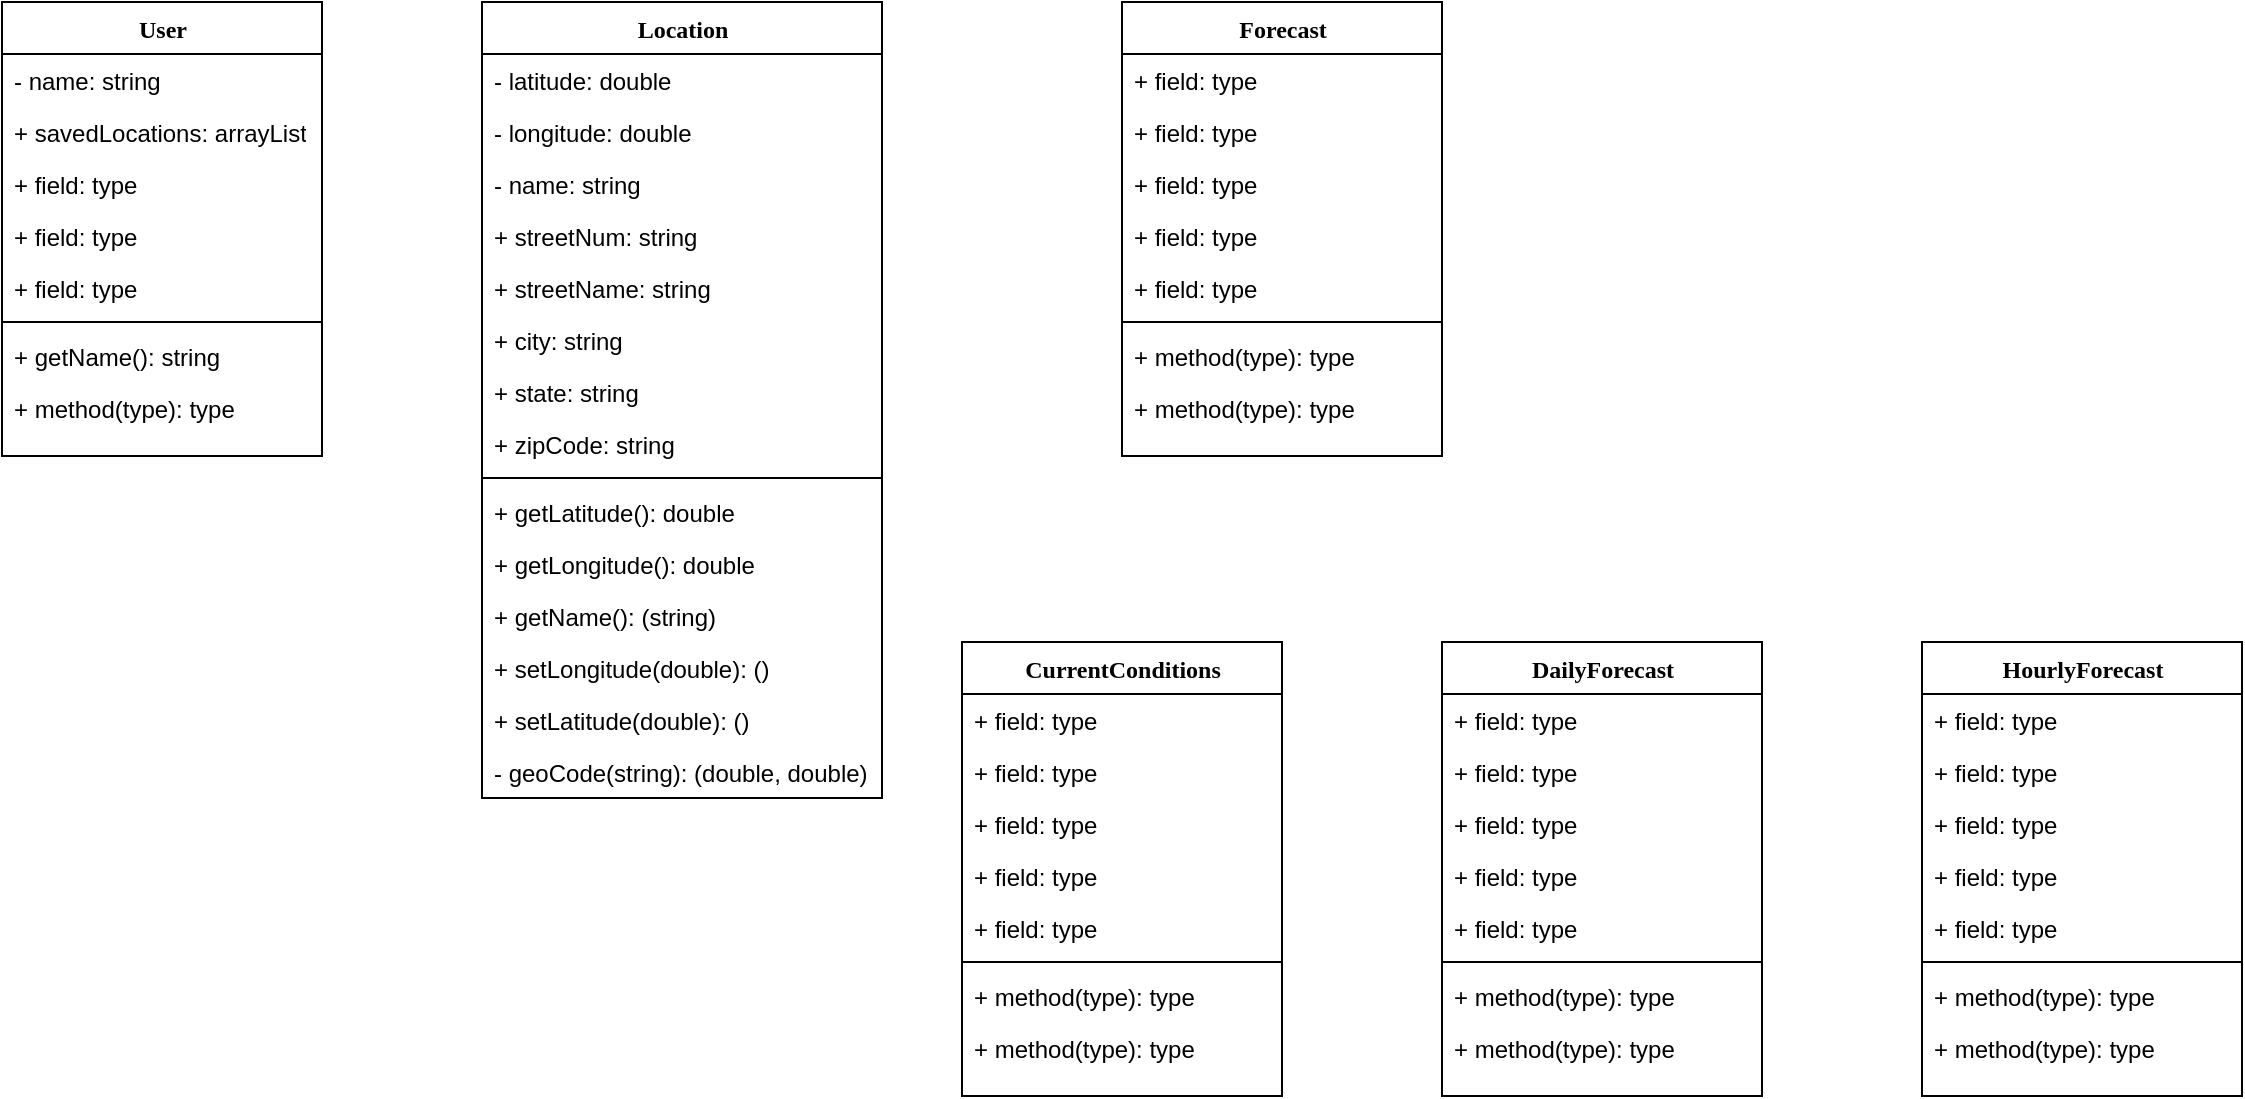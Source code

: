 <mxfile version="20.8.16" type="device"><diagram name="Page-1" id="9f46799a-70d6-7492-0946-bef42562c5a5"><mxGraphModel dx="864" dy="556" grid="1" gridSize="10" guides="1" tooltips="1" connect="1" arrows="1" fold="1" page="1" pageScale="1" pageWidth="1100" pageHeight="850" background="none" math="0" shadow="0"><root><mxCell id="0"/><mxCell id="1" parent="0"/><mxCell id="rNCRvlLqub21q3eKb4ci-1" value="User" style="swimlane;html=1;fontStyle=1;align=center;verticalAlign=top;childLayout=stackLayout;horizontal=1;startSize=26;horizontalStack=0;resizeParent=1;resizeLast=0;collapsible=1;marginBottom=0;swimlaneFillColor=#ffffff;rounded=0;shadow=0;comic=0;labelBackgroundColor=none;strokeWidth=1;fillColor=none;fontFamily=Verdana;fontSize=12" vertex="1" parent="1"><mxGeometry x="40" y="80" width="160" height="227" as="geometry"/></mxCell><mxCell id="rNCRvlLqub21q3eKb4ci-2" value="- name: string" style="text;html=1;strokeColor=none;fillColor=none;align=left;verticalAlign=top;spacingLeft=4;spacingRight=4;whiteSpace=wrap;overflow=hidden;rotatable=0;points=[[0,0.5],[1,0.5]];portConstraint=eastwest;" vertex="1" parent="rNCRvlLqub21q3eKb4ci-1"><mxGeometry y="26" width="160" height="26" as="geometry"/></mxCell><mxCell id="rNCRvlLqub21q3eKb4ci-3" value="+ savedLocations: arrayList" style="text;html=1;strokeColor=none;fillColor=none;align=left;verticalAlign=top;spacingLeft=4;spacingRight=4;whiteSpace=wrap;overflow=hidden;rotatable=0;points=[[0,0.5],[1,0.5]];portConstraint=eastwest;" vertex="1" parent="rNCRvlLqub21q3eKb4ci-1"><mxGeometry y="52" width="160" height="26" as="geometry"/></mxCell><mxCell id="rNCRvlLqub21q3eKb4ci-4" value="+ field: type" style="text;html=1;strokeColor=none;fillColor=none;align=left;verticalAlign=top;spacingLeft=4;spacingRight=4;whiteSpace=wrap;overflow=hidden;rotatable=0;points=[[0,0.5],[1,0.5]];portConstraint=eastwest;" vertex="1" parent="rNCRvlLqub21q3eKb4ci-1"><mxGeometry y="78" width="160" height="26" as="geometry"/></mxCell><mxCell id="rNCRvlLqub21q3eKb4ci-5" value="+ field: type" style="text;html=1;strokeColor=none;fillColor=none;align=left;verticalAlign=top;spacingLeft=4;spacingRight=4;whiteSpace=wrap;overflow=hidden;rotatable=0;points=[[0,0.5],[1,0.5]];portConstraint=eastwest;" vertex="1" parent="rNCRvlLqub21q3eKb4ci-1"><mxGeometry y="104" width="160" height="26" as="geometry"/></mxCell><mxCell id="rNCRvlLqub21q3eKb4ci-6" value="+ field: type" style="text;html=1;strokeColor=none;fillColor=none;align=left;verticalAlign=top;spacingLeft=4;spacingRight=4;whiteSpace=wrap;overflow=hidden;rotatable=0;points=[[0,0.5],[1,0.5]];portConstraint=eastwest;" vertex="1" parent="rNCRvlLqub21q3eKb4ci-1"><mxGeometry y="130" width="160" height="26" as="geometry"/></mxCell><mxCell id="rNCRvlLqub21q3eKb4ci-7" value="" style="line;html=1;strokeWidth=1;fillColor=none;align=left;verticalAlign=middle;spacingTop=-1;spacingLeft=3;spacingRight=3;rotatable=0;labelPosition=right;points=[];portConstraint=eastwest;" vertex="1" parent="rNCRvlLqub21q3eKb4ci-1"><mxGeometry y="156" width="160" height="8" as="geometry"/></mxCell><mxCell id="rNCRvlLqub21q3eKb4ci-8" value="+ getName(): string" style="text;html=1;strokeColor=none;fillColor=none;align=left;verticalAlign=top;spacingLeft=4;spacingRight=4;whiteSpace=wrap;overflow=hidden;rotatable=0;points=[[0,0.5],[1,0.5]];portConstraint=eastwest;" vertex="1" parent="rNCRvlLqub21q3eKb4ci-1"><mxGeometry y="164" width="160" height="26" as="geometry"/></mxCell><mxCell id="rNCRvlLqub21q3eKb4ci-9" value="+ method(type): type" style="text;html=1;strokeColor=none;fillColor=none;align=left;verticalAlign=top;spacingLeft=4;spacingRight=4;whiteSpace=wrap;overflow=hidden;rotatable=0;points=[[0,0.5],[1,0.5]];portConstraint=eastwest;" vertex="1" parent="rNCRvlLqub21q3eKb4ci-1"><mxGeometry y="190" width="160" height="26" as="geometry"/></mxCell><mxCell id="rNCRvlLqub21q3eKb4ci-10" value="Location" style="swimlane;html=1;fontStyle=1;align=center;verticalAlign=top;childLayout=stackLayout;horizontal=1;startSize=26;horizontalStack=0;resizeParent=1;resizeLast=0;collapsible=1;marginBottom=0;swimlaneFillColor=#ffffff;rounded=0;shadow=0;comic=0;labelBackgroundColor=none;strokeWidth=1;fillColor=none;fontFamily=Verdana;fontSize=12" vertex="1" parent="1"><mxGeometry x="280" y="80" width="200" height="398" as="geometry"/></mxCell><mxCell id="rNCRvlLqub21q3eKb4ci-11" value="- latitude: double" style="text;html=1;strokeColor=none;fillColor=none;align=left;verticalAlign=top;spacingLeft=4;spacingRight=4;whiteSpace=wrap;overflow=hidden;rotatable=0;points=[[0,0.5],[1,0.5]];portConstraint=eastwest;" vertex="1" parent="rNCRvlLqub21q3eKb4ci-10"><mxGeometry y="26" width="200" height="26" as="geometry"/></mxCell><mxCell id="rNCRvlLqub21q3eKb4ci-12" value="- longitude: double" style="text;html=1;strokeColor=none;fillColor=none;align=left;verticalAlign=top;spacingLeft=4;spacingRight=4;whiteSpace=wrap;overflow=hidden;rotatable=0;points=[[0,0.5],[1,0.5]];portConstraint=eastwest;" vertex="1" parent="rNCRvlLqub21q3eKb4ci-10"><mxGeometry y="52" width="200" height="26" as="geometry"/></mxCell><mxCell id="rNCRvlLqub21q3eKb4ci-13" value="- name: string" style="text;html=1;strokeColor=none;fillColor=none;align=left;verticalAlign=top;spacingLeft=4;spacingRight=4;whiteSpace=wrap;overflow=hidden;rotatable=0;points=[[0,0.5],[1,0.5]];portConstraint=eastwest;" vertex="1" parent="rNCRvlLqub21q3eKb4ci-10"><mxGeometry y="78" width="200" height="26" as="geometry"/></mxCell><mxCell id="rNCRvlLqub21q3eKb4ci-59" value="+ streetNum: string" style="text;html=1;strokeColor=none;fillColor=none;align=left;verticalAlign=top;spacingLeft=4;spacingRight=4;whiteSpace=wrap;overflow=hidden;rotatable=0;points=[[0,0.5],[1,0.5]];portConstraint=eastwest;" vertex="1" parent="rNCRvlLqub21q3eKb4ci-10"><mxGeometry y="104" width="200" height="26" as="geometry"/></mxCell><mxCell id="rNCRvlLqub21q3eKb4ci-61" value="+ streetName: string" style="text;html=1;strokeColor=none;fillColor=none;align=left;verticalAlign=top;spacingLeft=4;spacingRight=4;whiteSpace=wrap;overflow=hidden;rotatable=0;points=[[0,0.5],[1,0.5]];portConstraint=eastwest;" vertex="1" parent="rNCRvlLqub21q3eKb4ci-10"><mxGeometry y="130" width="200" height="26" as="geometry"/></mxCell><mxCell id="rNCRvlLqub21q3eKb4ci-62" value="+ city: string" style="text;html=1;strokeColor=none;fillColor=none;align=left;verticalAlign=top;spacingLeft=4;spacingRight=4;whiteSpace=wrap;overflow=hidden;rotatable=0;points=[[0,0.5],[1,0.5]];portConstraint=eastwest;" vertex="1" parent="rNCRvlLqub21q3eKb4ci-10"><mxGeometry y="156" width="200" height="26" as="geometry"/></mxCell><mxCell id="rNCRvlLqub21q3eKb4ci-63" value="+ state: string" style="text;html=1;strokeColor=none;fillColor=none;align=left;verticalAlign=top;spacingLeft=4;spacingRight=4;whiteSpace=wrap;overflow=hidden;rotatable=0;points=[[0,0.5],[1,0.5]];portConstraint=eastwest;" vertex="1" parent="rNCRvlLqub21q3eKb4ci-10"><mxGeometry y="182" width="200" height="26" as="geometry"/></mxCell><mxCell id="rNCRvlLqub21q3eKb4ci-64" value="+ zipCode: string" style="text;html=1;strokeColor=none;fillColor=none;align=left;verticalAlign=top;spacingLeft=4;spacingRight=4;whiteSpace=wrap;overflow=hidden;rotatable=0;points=[[0,0.5],[1,0.5]];portConstraint=eastwest;" vertex="1" parent="rNCRvlLqub21q3eKb4ci-10"><mxGeometry y="208" width="200" height="26" as="geometry"/></mxCell><mxCell id="rNCRvlLqub21q3eKb4ci-16" value="" style="line;html=1;strokeWidth=1;fillColor=none;align=left;verticalAlign=middle;spacingTop=-1;spacingLeft=3;spacingRight=3;rotatable=0;labelPosition=right;points=[];portConstraint=eastwest;" vertex="1" parent="rNCRvlLqub21q3eKb4ci-10"><mxGeometry y="234" width="200" height="8" as="geometry"/></mxCell><mxCell id="rNCRvlLqub21q3eKb4ci-17" value="+ getLatitude(): double" style="text;html=1;strokeColor=none;fillColor=none;align=left;verticalAlign=top;spacingLeft=4;spacingRight=4;whiteSpace=wrap;overflow=hidden;rotatable=0;points=[[0,0.5],[1,0.5]];portConstraint=eastwest;" vertex="1" parent="rNCRvlLqub21q3eKb4ci-10"><mxGeometry y="242" width="200" height="26" as="geometry"/></mxCell><mxCell id="rNCRvlLqub21q3eKb4ci-18" value="+ getLongitude(): double" style="text;html=1;strokeColor=none;fillColor=none;align=left;verticalAlign=top;spacingLeft=4;spacingRight=4;whiteSpace=wrap;overflow=hidden;rotatable=0;points=[[0,0.5],[1,0.5]];portConstraint=eastwest;" vertex="1" parent="rNCRvlLqub21q3eKb4ci-10"><mxGeometry y="268" width="200" height="26" as="geometry"/></mxCell><mxCell id="rNCRvlLqub21q3eKb4ci-60" value="+ getName(): (string)" style="text;html=1;strokeColor=none;fillColor=none;align=left;verticalAlign=top;spacingLeft=4;spacingRight=4;whiteSpace=wrap;overflow=hidden;rotatable=0;points=[[0,0.5],[1,0.5]];portConstraint=eastwest;" vertex="1" parent="rNCRvlLqub21q3eKb4ci-10"><mxGeometry y="294" width="200" height="26" as="geometry"/></mxCell><mxCell id="rNCRvlLqub21q3eKb4ci-57" value="+ setLongitude(double): ()" style="text;html=1;strokeColor=none;fillColor=none;align=left;verticalAlign=top;spacingLeft=4;spacingRight=4;whiteSpace=wrap;overflow=hidden;rotatable=0;points=[[0,0.5],[1,0.5]];portConstraint=eastwest;" vertex="1" parent="rNCRvlLqub21q3eKb4ci-10"><mxGeometry y="320" width="200" height="26" as="geometry"/></mxCell><mxCell id="rNCRvlLqub21q3eKb4ci-58" value="+ setLatitude(double): ()" style="text;html=1;strokeColor=none;fillColor=none;align=left;verticalAlign=top;spacingLeft=4;spacingRight=4;whiteSpace=wrap;overflow=hidden;rotatable=0;points=[[0,0.5],[1,0.5]];portConstraint=eastwest;" vertex="1" parent="rNCRvlLqub21q3eKb4ci-10"><mxGeometry y="346" width="200" height="26" as="geometry"/></mxCell><mxCell id="rNCRvlLqub21q3eKb4ci-65" value="- geoCode(string): (double, double)" style="text;html=1;strokeColor=none;fillColor=none;align=left;verticalAlign=top;spacingLeft=4;spacingRight=4;whiteSpace=wrap;overflow=hidden;rotatable=0;points=[[0,0.5],[1,0.5]];portConstraint=eastwest;" vertex="1" parent="rNCRvlLqub21q3eKb4ci-10"><mxGeometry y="372" width="200" height="26" as="geometry"/></mxCell><mxCell id="rNCRvlLqub21q3eKb4ci-19" value="Forecast" style="swimlane;html=1;fontStyle=1;align=center;verticalAlign=top;childLayout=stackLayout;horizontal=1;startSize=26;horizontalStack=0;resizeParent=1;resizeLast=0;collapsible=1;marginBottom=0;swimlaneFillColor=#ffffff;rounded=0;shadow=0;comic=0;labelBackgroundColor=none;strokeWidth=1;fillColor=none;fontFamily=Verdana;fontSize=12" vertex="1" parent="1"><mxGeometry x="600" y="80" width="160" height="227" as="geometry"/></mxCell><mxCell id="rNCRvlLqub21q3eKb4ci-20" value="+ field: type" style="text;html=1;strokeColor=none;fillColor=none;align=left;verticalAlign=top;spacingLeft=4;spacingRight=4;whiteSpace=wrap;overflow=hidden;rotatable=0;points=[[0,0.5],[1,0.5]];portConstraint=eastwest;" vertex="1" parent="rNCRvlLqub21q3eKb4ci-19"><mxGeometry y="26" width="160" height="26" as="geometry"/></mxCell><mxCell id="rNCRvlLqub21q3eKb4ci-21" value="+ field: type" style="text;html=1;strokeColor=none;fillColor=none;align=left;verticalAlign=top;spacingLeft=4;spacingRight=4;whiteSpace=wrap;overflow=hidden;rotatable=0;points=[[0,0.5],[1,0.5]];portConstraint=eastwest;" vertex="1" parent="rNCRvlLqub21q3eKb4ci-19"><mxGeometry y="52" width="160" height="26" as="geometry"/></mxCell><mxCell id="rNCRvlLqub21q3eKb4ci-22" value="+ field: type" style="text;html=1;strokeColor=none;fillColor=none;align=left;verticalAlign=top;spacingLeft=4;spacingRight=4;whiteSpace=wrap;overflow=hidden;rotatable=0;points=[[0,0.5],[1,0.5]];portConstraint=eastwest;" vertex="1" parent="rNCRvlLqub21q3eKb4ci-19"><mxGeometry y="78" width="160" height="26" as="geometry"/></mxCell><mxCell id="rNCRvlLqub21q3eKb4ci-23" value="+ field: type" style="text;html=1;strokeColor=none;fillColor=none;align=left;verticalAlign=top;spacingLeft=4;spacingRight=4;whiteSpace=wrap;overflow=hidden;rotatable=0;points=[[0,0.5],[1,0.5]];portConstraint=eastwest;" vertex="1" parent="rNCRvlLqub21q3eKb4ci-19"><mxGeometry y="104" width="160" height="26" as="geometry"/></mxCell><mxCell id="rNCRvlLqub21q3eKb4ci-24" value="+ field: type" style="text;html=1;strokeColor=none;fillColor=none;align=left;verticalAlign=top;spacingLeft=4;spacingRight=4;whiteSpace=wrap;overflow=hidden;rotatable=0;points=[[0,0.5],[1,0.5]];portConstraint=eastwest;" vertex="1" parent="rNCRvlLqub21q3eKb4ci-19"><mxGeometry y="130" width="160" height="26" as="geometry"/></mxCell><mxCell id="rNCRvlLqub21q3eKb4ci-25" value="" style="line;html=1;strokeWidth=1;fillColor=none;align=left;verticalAlign=middle;spacingTop=-1;spacingLeft=3;spacingRight=3;rotatable=0;labelPosition=right;points=[];portConstraint=eastwest;" vertex="1" parent="rNCRvlLqub21q3eKb4ci-19"><mxGeometry y="156" width="160" height="8" as="geometry"/></mxCell><mxCell id="rNCRvlLqub21q3eKb4ci-26" value="+ method(type): type" style="text;html=1;strokeColor=none;fillColor=none;align=left;verticalAlign=top;spacingLeft=4;spacingRight=4;whiteSpace=wrap;overflow=hidden;rotatable=0;points=[[0,0.5],[1,0.5]];portConstraint=eastwest;" vertex="1" parent="rNCRvlLqub21q3eKb4ci-19"><mxGeometry y="164" width="160" height="26" as="geometry"/></mxCell><mxCell id="rNCRvlLqub21q3eKb4ci-27" value="+ method(type): type" style="text;html=1;strokeColor=none;fillColor=none;align=left;verticalAlign=top;spacingLeft=4;spacingRight=4;whiteSpace=wrap;overflow=hidden;rotatable=0;points=[[0,0.5],[1,0.5]];portConstraint=eastwest;" vertex="1" parent="rNCRvlLqub21q3eKb4ci-19"><mxGeometry y="190" width="160" height="26" as="geometry"/></mxCell><mxCell id="rNCRvlLqub21q3eKb4ci-28" value="CurrentConditions" style="swimlane;html=1;fontStyle=1;align=center;verticalAlign=top;childLayout=stackLayout;horizontal=1;startSize=26;horizontalStack=0;resizeParent=1;resizeLast=0;collapsible=1;marginBottom=0;swimlaneFillColor=#ffffff;rounded=0;shadow=0;comic=0;labelBackgroundColor=none;strokeWidth=1;fillColor=none;fontFamily=Verdana;fontSize=12" vertex="1" parent="1"><mxGeometry x="520" y="400" width="160" height="227" as="geometry"/></mxCell><mxCell id="rNCRvlLqub21q3eKb4ci-29" value="+ field: type" style="text;html=1;strokeColor=none;fillColor=none;align=left;verticalAlign=top;spacingLeft=4;spacingRight=4;whiteSpace=wrap;overflow=hidden;rotatable=0;points=[[0,0.5],[1,0.5]];portConstraint=eastwest;" vertex="1" parent="rNCRvlLqub21q3eKb4ci-28"><mxGeometry y="26" width="160" height="26" as="geometry"/></mxCell><mxCell id="rNCRvlLqub21q3eKb4ci-30" value="+ field: type" style="text;html=1;strokeColor=none;fillColor=none;align=left;verticalAlign=top;spacingLeft=4;spacingRight=4;whiteSpace=wrap;overflow=hidden;rotatable=0;points=[[0,0.5],[1,0.5]];portConstraint=eastwest;" vertex="1" parent="rNCRvlLqub21q3eKb4ci-28"><mxGeometry y="52" width="160" height="26" as="geometry"/></mxCell><mxCell id="rNCRvlLqub21q3eKb4ci-31" value="+ field: type" style="text;html=1;strokeColor=none;fillColor=none;align=left;verticalAlign=top;spacingLeft=4;spacingRight=4;whiteSpace=wrap;overflow=hidden;rotatable=0;points=[[0,0.5],[1,0.5]];portConstraint=eastwest;" vertex="1" parent="rNCRvlLqub21q3eKb4ci-28"><mxGeometry y="78" width="160" height="26" as="geometry"/></mxCell><mxCell id="rNCRvlLqub21q3eKb4ci-32" value="+ field: type" style="text;html=1;strokeColor=none;fillColor=none;align=left;verticalAlign=top;spacingLeft=4;spacingRight=4;whiteSpace=wrap;overflow=hidden;rotatable=0;points=[[0,0.5],[1,0.5]];portConstraint=eastwest;" vertex="1" parent="rNCRvlLqub21q3eKb4ci-28"><mxGeometry y="104" width="160" height="26" as="geometry"/></mxCell><mxCell id="rNCRvlLqub21q3eKb4ci-33" value="+ field: type" style="text;html=1;strokeColor=none;fillColor=none;align=left;verticalAlign=top;spacingLeft=4;spacingRight=4;whiteSpace=wrap;overflow=hidden;rotatable=0;points=[[0,0.5],[1,0.5]];portConstraint=eastwest;" vertex="1" parent="rNCRvlLqub21q3eKb4ci-28"><mxGeometry y="130" width="160" height="26" as="geometry"/></mxCell><mxCell id="rNCRvlLqub21q3eKb4ci-34" value="" style="line;html=1;strokeWidth=1;fillColor=none;align=left;verticalAlign=middle;spacingTop=-1;spacingLeft=3;spacingRight=3;rotatable=0;labelPosition=right;points=[];portConstraint=eastwest;" vertex="1" parent="rNCRvlLqub21q3eKb4ci-28"><mxGeometry y="156" width="160" height="8" as="geometry"/></mxCell><mxCell id="rNCRvlLqub21q3eKb4ci-35" value="+ method(type): type" style="text;html=1;strokeColor=none;fillColor=none;align=left;verticalAlign=top;spacingLeft=4;spacingRight=4;whiteSpace=wrap;overflow=hidden;rotatable=0;points=[[0,0.5],[1,0.5]];portConstraint=eastwest;" vertex="1" parent="rNCRvlLqub21q3eKb4ci-28"><mxGeometry y="164" width="160" height="26" as="geometry"/></mxCell><mxCell id="rNCRvlLqub21q3eKb4ci-36" value="+ method(type): type" style="text;html=1;strokeColor=none;fillColor=none;align=left;verticalAlign=top;spacingLeft=4;spacingRight=4;whiteSpace=wrap;overflow=hidden;rotatable=0;points=[[0,0.5],[1,0.5]];portConstraint=eastwest;" vertex="1" parent="rNCRvlLqub21q3eKb4ci-28"><mxGeometry y="190" width="160" height="26" as="geometry"/></mxCell><mxCell id="rNCRvlLqub21q3eKb4ci-37" value="DailyForecast" style="swimlane;html=1;fontStyle=1;align=center;verticalAlign=top;childLayout=stackLayout;horizontal=1;startSize=26;horizontalStack=0;resizeParent=1;resizeLast=0;collapsible=1;marginBottom=0;swimlaneFillColor=#ffffff;rounded=0;shadow=0;comic=0;labelBackgroundColor=none;strokeWidth=1;fillColor=none;fontFamily=Verdana;fontSize=12" vertex="1" parent="1"><mxGeometry x="760" y="400" width="160" height="227" as="geometry"/></mxCell><mxCell id="rNCRvlLqub21q3eKb4ci-38" value="+ field: type" style="text;html=1;strokeColor=none;fillColor=none;align=left;verticalAlign=top;spacingLeft=4;spacingRight=4;whiteSpace=wrap;overflow=hidden;rotatable=0;points=[[0,0.5],[1,0.5]];portConstraint=eastwest;" vertex="1" parent="rNCRvlLqub21q3eKb4ci-37"><mxGeometry y="26" width="160" height="26" as="geometry"/></mxCell><mxCell id="rNCRvlLqub21q3eKb4ci-39" value="+ field: type" style="text;html=1;strokeColor=none;fillColor=none;align=left;verticalAlign=top;spacingLeft=4;spacingRight=4;whiteSpace=wrap;overflow=hidden;rotatable=0;points=[[0,0.5],[1,0.5]];portConstraint=eastwest;" vertex="1" parent="rNCRvlLqub21q3eKb4ci-37"><mxGeometry y="52" width="160" height="26" as="geometry"/></mxCell><mxCell id="rNCRvlLqub21q3eKb4ci-40" value="+ field: type" style="text;html=1;strokeColor=none;fillColor=none;align=left;verticalAlign=top;spacingLeft=4;spacingRight=4;whiteSpace=wrap;overflow=hidden;rotatable=0;points=[[0,0.5],[1,0.5]];portConstraint=eastwest;" vertex="1" parent="rNCRvlLqub21q3eKb4ci-37"><mxGeometry y="78" width="160" height="26" as="geometry"/></mxCell><mxCell id="rNCRvlLqub21q3eKb4ci-41" value="+ field: type" style="text;html=1;strokeColor=none;fillColor=none;align=left;verticalAlign=top;spacingLeft=4;spacingRight=4;whiteSpace=wrap;overflow=hidden;rotatable=0;points=[[0,0.5],[1,0.5]];portConstraint=eastwest;" vertex="1" parent="rNCRvlLqub21q3eKb4ci-37"><mxGeometry y="104" width="160" height="26" as="geometry"/></mxCell><mxCell id="rNCRvlLqub21q3eKb4ci-42" value="+ field: type" style="text;html=1;strokeColor=none;fillColor=none;align=left;verticalAlign=top;spacingLeft=4;spacingRight=4;whiteSpace=wrap;overflow=hidden;rotatable=0;points=[[0,0.5],[1,0.5]];portConstraint=eastwest;" vertex="1" parent="rNCRvlLqub21q3eKb4ci-37"><mxGeometry y="130" width="160" height="26" as="geometry"/></mxCell><mxCell id="rNCRvlLqub21q3eKb4ci-43" value="" style="line;html=1;strokeWidth=1;fillColor=none;align=left;verticalAlign=middle;spacingTop=-1;spacingLeft=3;spacingRight=3;rotatable=0;labelPosition=right;points=[];portConstraint=eastwest;" vertex="1" parent="rNCRvlLqub21q3eKb4ci-37"><mxGeometry y="156" width="160" height="8" as="geometry"/></mxCell><mxCell id="rNCRvlLqub21q3eKb4ci-44" value="+ method(type): type" style="text;html=1;strokeColor=none;fillColor=none;align=left;verticalAlign=top;spacingLeft=4;spacingRight=4;whiteSpace=wrap;overflow=hidden;rotatable=0;points=[[0,0.5],[1,0.5]];portConstraint=eastwest;" vertex="1" parent="rNCRvlLqub21q3eKb4ci-37"><mxGeometry y="164" width="160" height="26" as="geometry"/></mxCell><mxCell id="rNCRvlLqub21q3eKb4ci-45" value="+ method(type): type" style="text;html=1;strokeColor=none;fillColor=none;align=left;verticalAlign=top;spacingLeft=4;spacingRight=4;whiteSpace=wrap;overflow=hidden;rotatable=0;points=[[0,0.5],[1,0.5]];portConstraint=eastwest;" vertex="1" parent="rNCRvlLqub21q3eKb4ci-37"><mxGeometry y="190" width="160" height="26" as="geometry"/></mxCell><mxCell id="rNCRvlLqub21q3eKb4ci-46" value="HourlyForecast" style="swimlane;html=1;fontStyle=1;align=center;verticalAlign=top;childLayout=stackLayout;horizontal=1;startSize=26;horizontalStack=0;resizeParent=1;resizeLast=0;collapsible=1;marginBottom=0;swimlaneFillColor=#ffffff;rounded=0;shadow=0;comic=0;labelBackgroundColor=none;strokeWidth=1;fillColor=none;fontFamily=Verdana;fontSize=12" vertex="1" parent="1"><mxGeometry x="1000" y="400" width="160" height="227" as="geometry"/></mxCell><mxCell id="rNCRvlLqub21q3eKb4ci-47" value="+ field: type" style="text;html=1;strokeColor=none;fillColor=none;align=left;verticalAlign=top;spacingLeft=4;spacingRight=4;whiteSpace=wrap;overflow=hidden;rotatable=0;points=[[0,0.5],[1,0.5]];portConstraint=eastwest;" vertex="1" parent="rNCRvlLqub21q3eKb4ci-46"><mxGeometry y="26" width="160" height="26" as="geometry"/></mxCell><mxCell id="rNCRvlLqub21q3eKb4ci-48" value="+ field: type" style="text;html=1;strokeColor=none;fillColor=none;align=left;verticalAlign=top;spacingLeft=4;spacingRight=4;whiteSpace=wrap;overflow=hidden;rotatable=0;points=[[0,0.5],[1,0.5]];portConstraint=eastwest;" vertex="1" parent="rNCRvlLqub21q3eKb4ci-46"><mxGeometry y="52" width="160" height="26" as="geometry"/></mxCell><mxCell id="rNCRvlLqub21q3eKb4ci-49" value="+ field: type" style="text;html=1;strokeColor=none;fillColor=none;align=left;verticalAlign=top;spacingLeft=4;spacingRight=4;whiteSpace=wrap;overflow=hidden;rotatable=0;points=[[0,0.5],[1,0.5]];portConstraint=eastwest;" vertex="1" parent="rNCRvlLqub21q3eKb4ci-46"><mxGeometry y="78" width="160" height="26" as="geometry"/></mxCell><mxCell id="rNCRvlLqub21q3eKb4ci-50" value="+ field: type" style="text;html=1;strokeColor=none;fillColor=none;align=left;verticalAlign=top;spacingLeft=4;spacingRight=4;whiteSpace=wrap;overflow=hidden;rotatable=0;points=[[0,0.5],[1,0.5]];portConstraint=eastwest;" vertex="1" parent="rNCRvlLqub21q3eKb4ci-46"><mxGeometry y="104" width="160" height="26" as="geometry"/></mxCell><mxCell id="rNCRvlLqub21q3eKb4ci-51" value="+ field: type" style="text;html=1;strokeColor=none;fillColor=none;align=left;verticalAlign=top;spacingLeft=4;spacingRight=4;whiteSpace=wrap;overflow=hidden;rotatable=0;points=[[0,0.5],[1,0.5]];portConstraint=eastwest;" vertex="1" parent="rNCRvlLqub21q3eKb4ci-46"><mxGeometry y="130" width="160" height="26" as="geometry"/></mxCell><mxCell id="rNCRvlLqub21q3eKb4ci-52" value="" style="line;html=1;strokeWidth=1;fillColor=none;align=left;verticalAlign=middle;spacingTop=-1;spacingLeft=3;spacingRight=3;rotatable=0;labelPosition=right;points=[];portConstraint=eastwest;" vertex="1" parent="rNCRvlLqub21q3eKb4ci-46"><mxGeometry y="156" width="160" height="8" as="geometry"/></mxCell><mxCell id="rNCRvlLqub21q3eKb4ci-53" value="+ method(type): type" style="text;html=1;strokeColor=none;fillColor=none;align=left;verticalAlign=top;spacingLeft=4;spacingRight=4;whiteSpace=wrap;overflow=hidden;rotatable=0;points=[[0,0.5],[1,0.5]];portConstraint=eastwest;" vertex="1" parent="rNCRvlLqub21q3eKb4ci-46"><mxGeometry y="164" width="160" height="26" as="geometry"/></mxCell><mxCell id="rNCRvlLqub21q3eKb4ci-54" value="+ method(type): type" style="text;html=1;strokeColor=none;fillColor=none;align=left;verticalAlign=top;spacingLeft=4;spacingRight=4;whiteSpace=wrap;overflow=hidden;rotatable=0;points=[[0,0.5],[1,0.5]];portConstraint=eastwest;" vertex="1" parent="rNCRvlLqub21q3eKb4ci-46"><mxGeometry y="190" width="160" height="26" as="geometry"/></mxCell></root></mxGraphModel></diagram></mxfile>